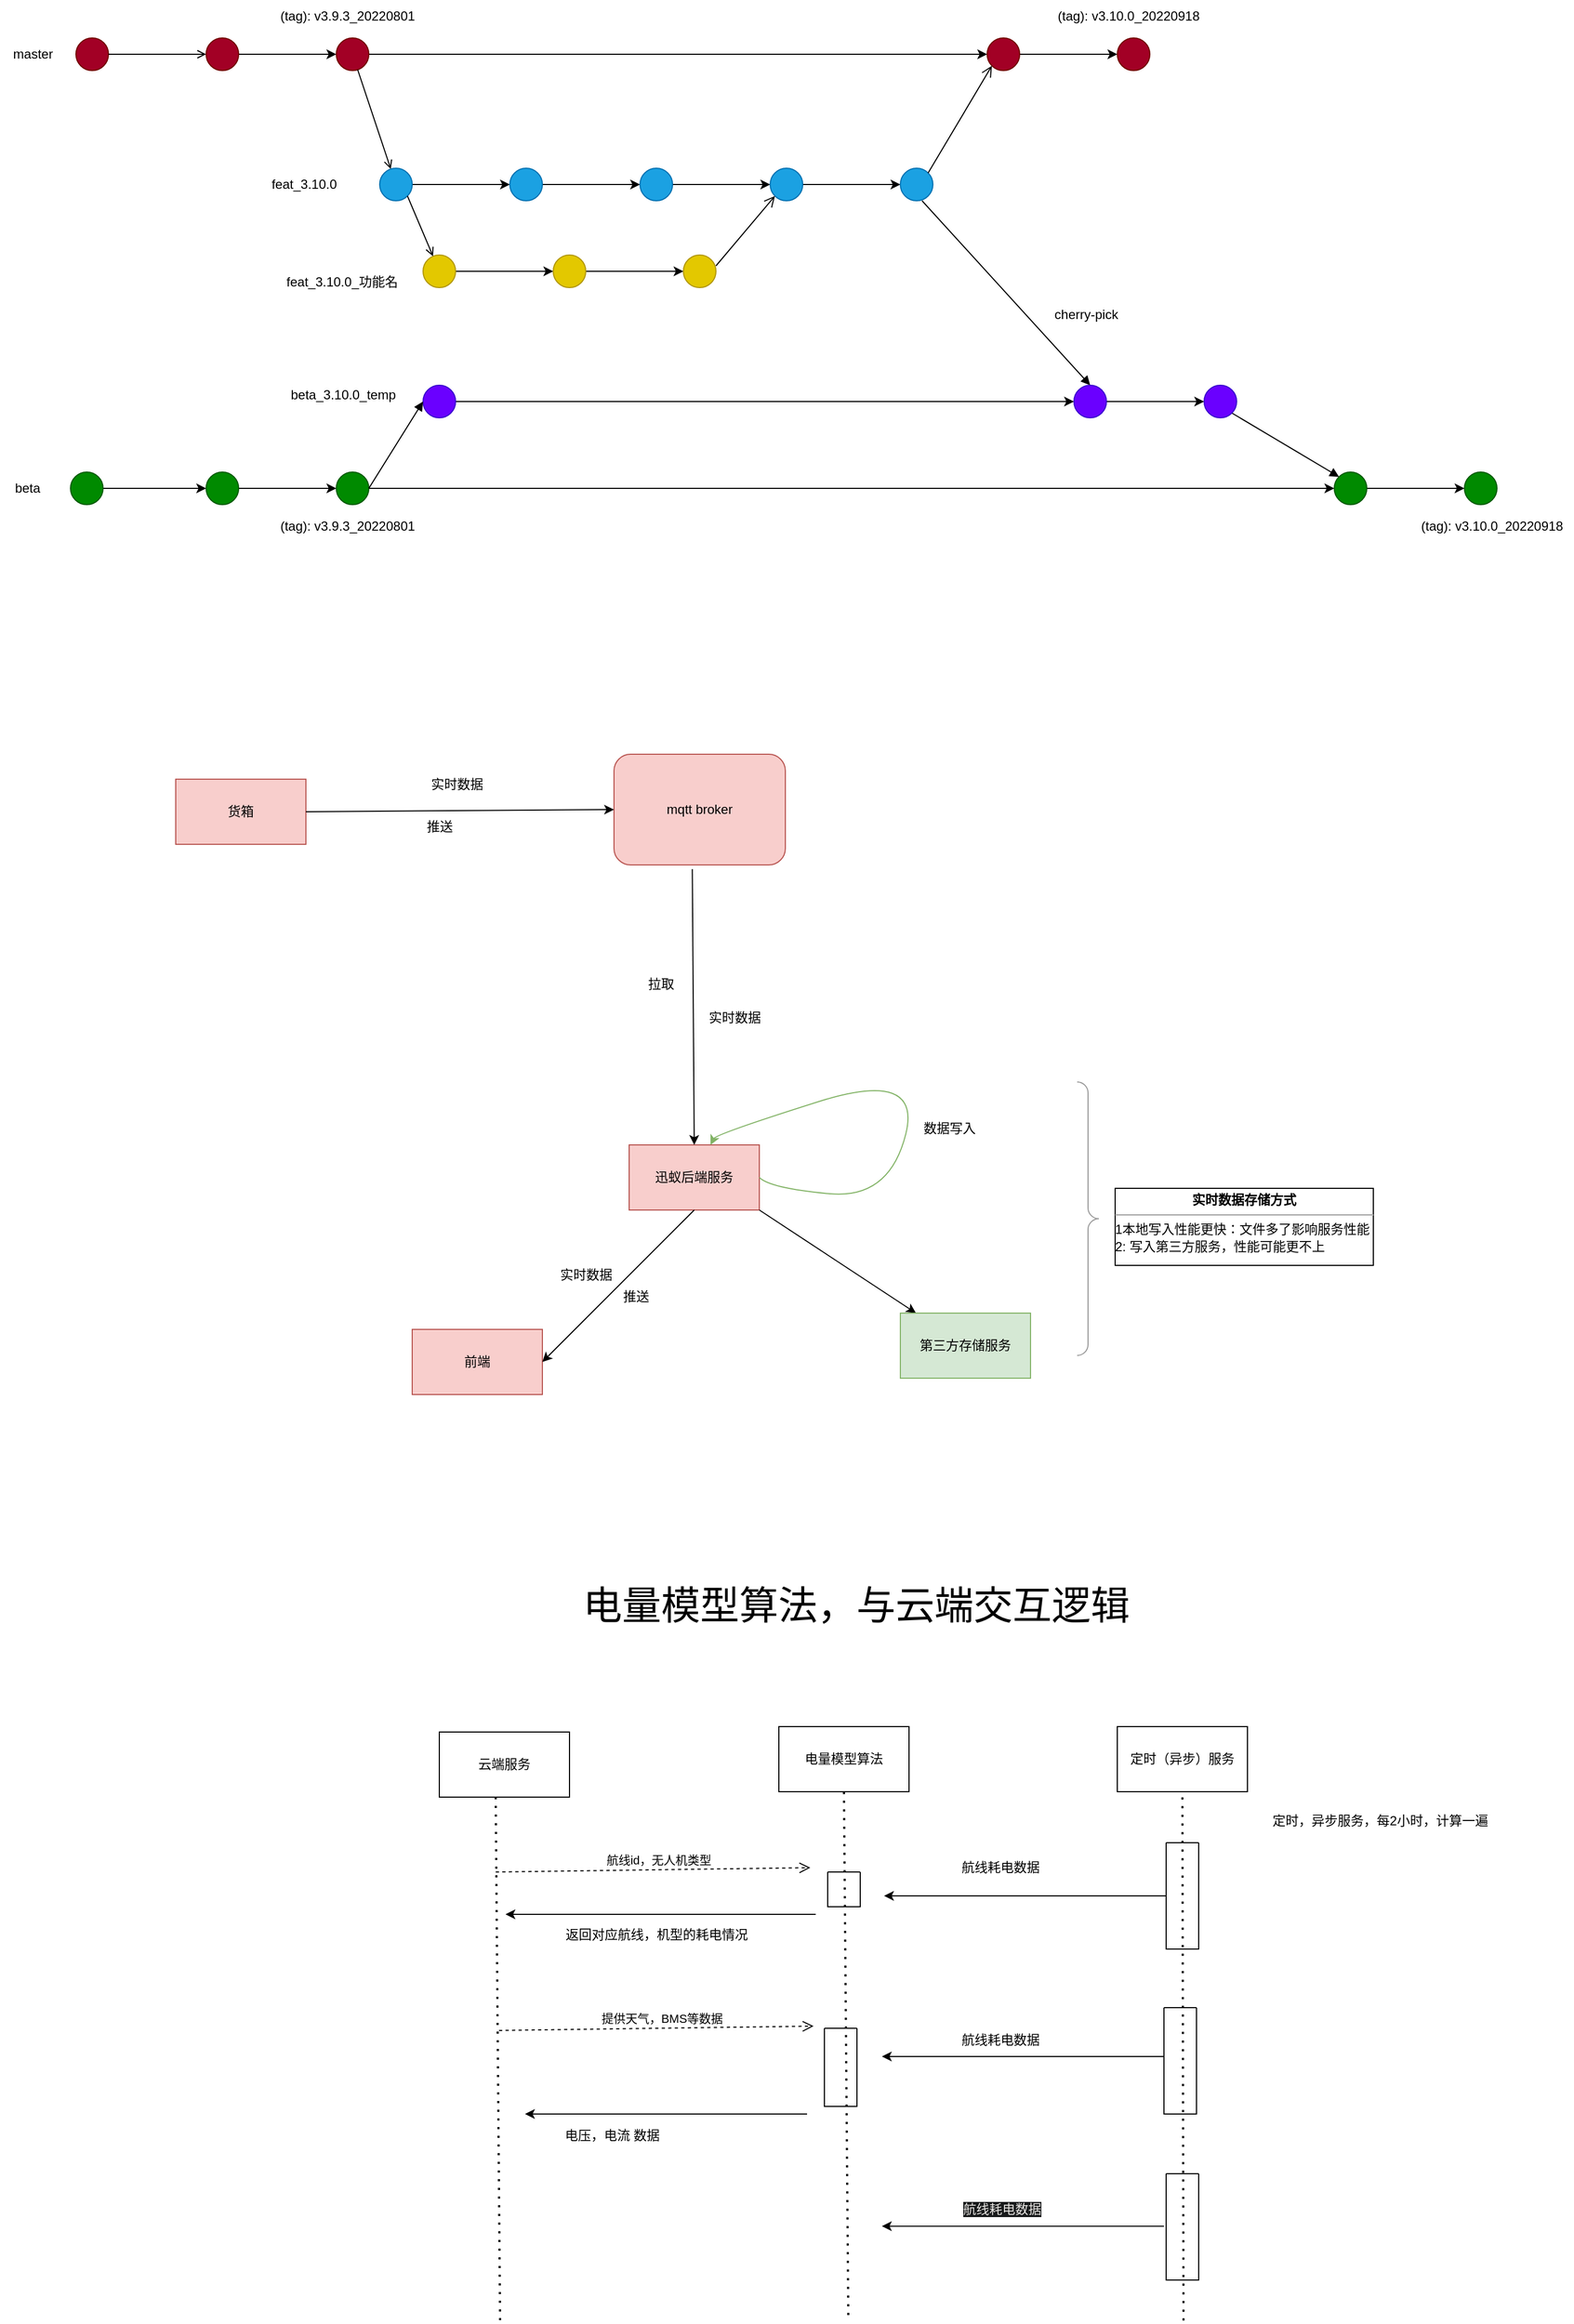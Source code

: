 <mxfile version="20.3.6" type="github">
  <diagram id="fiYvsRGj-Ckr7f4Zjicw" name="第 1 页">
    <mxGraphModel dx="1783" dy="963" grid="0" gridSize="10" guides="1" tooltips="1" connect="1" arrows="1" fold="1" page="0" pageScale="1" pageWidth="827" pageHeight="1169" background="#ffffff" math="0" shadow="0">
      <root>
        <mxCell id="0" />
        <mxCell id="1" parent="0" />
        <mxCell id="VEH-wnkZeilU0OfuMu5A-3" value="" style="ellipse;html=1;fillColor=#a20025;strokeColor=#6F0000;fontColor=#ffffff;" parent="1" vertex="1">
          <mxGeometry x="250" y="290" width="30" height="30" as="geometry" />
        </mxCell>
        <mxCell id="VEH-wnkZeilU0OfuMu5A-4" value="" style="endArrow=open;html=1;rounded=0;align=center;verticalAlign=top;endFill=0;labelBackgroundColor=none;endSize=6;" parent="1" source="VEH-wnkZeilU0OfuMu5A-3" target="VEH-wnkZeilU0OfuMu5A-5" edge="1">
          <mxGeometry relative="1" as="geometry">
            <mxPoint x="460" y="300" as="targetPoint" />
          </mxGeometry>
        </mxCell>
        <mxCell id="VEH-wnkZeilU0OfuMu5A-10" style="edgeStyle=orthogonalEdgeStyle;rounded=0;orthogonalLoop=1;jettySize=auto;html=1;entryX=0;entryY=0.5;entryDx=0;entryDy=0;" parent="1" source="VEH-wnkZeilU0OfuMu5A-5" target="VEH-wnkZeilU0OfuMu5A-8" edge="1">
          <mxGeometry relative="1" as="geometry" />
        </mxCell>
        <mxCell id="VEH-wnkZeilU0OfuMu5A-5" value="" style="ellipse;html=1;fillColor=#a20025;fontColor=#ffffff;strokeColor=#6F0000;" parent="1" vertex="1">
          <mxGeometry x="370" y="290" width="30" height="30" as="geometry" />
        </mxCell>
        <mxCell id="VEH-wnkZeilU0OfuMu5A-7" value="master" style="text;html=1;align=center;verticalAlign=middle;resizable=0;points=[];autosize=1;strokeColor=none;fillColor=none;" parent="1" vertex="1">
          <mxGeometry x="180" y="290" width="60" height="30" as="geometry" />
        </mxCell>
        <mxCell id="VEH-wnkZeilU0OfuMu5A-42" value="" style="edgeStyle=orthogonalEdgeStyle;rounded=0;orthogonalLoop=1;jettySize=auto;html=1;" parent="1" source="VEH-wnkZeilU0OfuMu5A-8" target="VEH-wnkZeilU0OfuMu5A-41" edge="1">
          <mxGeometry relative="1" as="geometry" />
        </mxCell>
        <mxCell id="VEH-wnkZeilU0OfuMu5A-8" value="" style="ellipse;html=1;fillColor=#a20025;fontColor=#ffffff;strokeColor=#6F0000;" parent="1" vertex="1">
          <mxGeometry x="490" y="290" width="30" height="30" as="geometry" />
        </mxCell>
        <mxCell id="VEH-wnkZeilU0OfuMu5A-9" value="" style="endArrow=open;html=1;rounded=0;align=center;verticalAlign=top;endFill=0;labelBackgroundColor=none;endSize=6;" parent="1" source="VEH-wnkZeilU0OfuMu5A-8" target="VEH-wnkZeilU0OfuMu5A-11" edge="1">
          <mxGeometry relative="1" as="geometry">
            <mxPoint x="520" y="305" as="targetPoint" />
          </mxGeometry>
        </mxCell>
        <mxCell id="VEH-wnkZeilU0OfuMu5A-19" value="" style="edgeStyle=orthogonalEdgeStyle;rounded=0;orthogonalLoop=1;jettySize=auto;html=1;" parent="1" source="VEH-wnkZeilU0OfuMu5A-11" target="VEH-wnkZeilU0OfuMu5A-18" edge="1">
          <mxGeometry relative="1" as="geometry" />
        </mxCell>
        <mxCell id="VEH-wnkZeilU0OfuMu5A-11" value="" style="ellipse;html=1;fillColor=#1ba1e2;fontColor=#ffffff;strokeColor=#006EAF;" parent="1" vertex="1">
          <mxGeometry x="530.0" y="410" width="30" height="30" as="geometry" />
        </mxCell>
        <mxCell id="VEH-wnkZeilU0OfuMu5A-13" value="feat_3.10.0" style="text;html=1;align=center;verticalAlign=middle;resizable=0;points=[];autosize=1;strokeColor=none;fillColor=none;" parent="1" vertex="1">
          <mxGeometry x="420" y="410" width="80" height="30" as="geometry" />
        </mxCell>
        <mxCell id="VEH-wnkZeilU0OfuMu5A-21" value="" style="edgeStyle=orthogonalEdgeStyle;rounded=0;orthogonalLoop=1;jettySize=auto;html=1;" parent="1" source="VEH-wnkZeilU0OfuMu5A-18" target="VEH-wnkZeilU0OfuMu5A-20" edge="1">
          <mxGeometry relative="1" as="geometry" />
        </mxCell>
        <mxCell id="VEH-wnkZeilU0OfuMu5A-18" value="" style="ellipse;html=1;fillColor=#1ba1e2;fontColor=#ffffff;strokeColor=#006EAF;" parent="1" vertex="1">
          <mxGeometry x="650.0" y="410" width="30" height="30" as="geometry" />
        </mxCell>
        <mxCell id="VEH-wnkZeilU0OfuMu5A-39" value="" style="edgeStyle=orthogonalEdgeStyle;rounded=0;orthogonalLoop=1;jettySize=auto;html=1;" parent="1" source="VEH-wnkZeilU0OfuMu5A-20" target="VEH-wnkZeilU0OfuMu5A-38" edge="1">
          <mxGeometry relative="1" as="geometry" />
        </mxCell>
        <mxCell id="VEH-wnkZeilU0OfuMu5A-20" value="" style="ellipse;html=1;fillColor=#1ba1e2;fontColor=#ffffff;strokeColor=#006EAF;" parent="1" vertex="1">
          <mxGeometry x="770.0" y="410" width="30" height="30" as="geometry" />
        </mxCell>
        <mxCell id="VEH-wnkZeilU0OfuMu5A-35" value="" style="edgeStyle=orthogonalEdgeStyle;rounded=0;orthogonalLoop=1;jettySize=auto;html=1;" parent="1" source="VEH-wnkZeilU0OfuMu5A-31" target="VEH-wnkZeilU0OfuMu5A-34" edge="1">
          <mxGeometry relative="1" as="geometry" />
        </mxCell>
        <mxCell id="VEH-wnkZeilU0OfuMu5A-31" value="" style="ellipse;html=1;fillColor=#e3c800;fontColor=#000000;strokeColor=#B09500;" parent="1" vertex="1">
          <mxGeometry x="570" y="490" width="30" height="30" as="geometry" />
        </mxCell>
        <mxCell id="VEH-wnkZeilU0OfuMu5A-32" value="" style="endArrow=open;html=1;rounded=0;align=center;verticalAlign=top;endFill=0;labelBackgroundColor=none;endSize=6;exitX=1;exitY=1;exitDx=0;exitDy=0;" parent="1" source="VEH-wnkZeilU0OfuMu5A-11" target="VEH-wnkZeilU0OfuMu5A-31" edge="1">
          <mxGeometry relative="1" as="geometry">
            <mxPoint x="560" y="450" as="sourcePoint" />
          </mxGeometry>
        </mxCell>
        <mxCell id="VEH-wnkZeilU0OfuMu5A-33" value="feat_3.10.0_功能名" style="text;html=1;align=center;verticalAlign=middle;resizable=0;points=[];autosize=1;strokeColor=none;fillColor=none;" parent="1" vertex="1">
          <mxGeometry x="430" y="500" width="130" height="30" as="geometry" />
        </mxCell>
        <mxCell id="VEH-wnkZeilU0OfuMu5A-37" value="" style="edgeStyle=orthogonalEdgeStyle;rounded=0;orthogonalLoop=1;jettySize=auto;html=1;" parent="1" source="VEH-wnkZeilU0OfuMu5A-34" target="VEH-wnkZeilU0OfuMu5A-36" edge="1">
          <mxGeometry relative="1" as="geometry" />
        </mxCell>
        <mxCell id="VEH-wnkZeilU0OfuMu5A-34" value="" style="ellipse;html=1;fillColor=#e3c800;fontColor=#000000;strokeColor=#B09500;" parent="1" vertex="1">
          <mxGeometry x="690" y="490" width="30" height="30" as="geometry" />
        </mxCell>
        <mxCell id="VEH-wnkZeilU0OfuMu5A-36" value="" style="ellipse;html=1;fillColor=#e3c800;fontColor=#000000;strokeColor=#B09500;" parent="1" vertex="1">
          <mxGeometry x="810" y="490" width="30" height="30" as="geometry" />
        </mxCell>
        <mxCell id="VEH-wnkZeilU0OfuMu5A-44" value="" style="edgeStyle=orthogonalEdgeStyle;rounded=0;orthogonalLoop=1;jettySize=auto;html=1;" parent="1" source="VEH-wnkZeilU0OfuMu5A-38" target="VEH-wnkZeilU0OfuMu5A-43" edge="1">
          <mxGeometry relative="1" as="geometry" />
        </mxCell>
        <mxCell id="VEH-wnkZeilU0OfuMu5A-38" value="" style="ellipse;html=1;fillColor=#1ba1e2;fontColor=#ffffff;strokeColor=#006EAF;" parent="1" vertex="1">
          <mxGeometry x="890.0" y="410" width="30" height="30" as="geometry" />
        </mxCell>
        <mxCell id="VEH-wnkZeilU0OfuMu5A-40" value="" style="endArrow=open;startArrow=none;endFill=0;startFill=0;endSize=8;html=1;verticalAlign=bottom;labelBackgroundColor=none;strokeWidth=1;rounded=0;entryX=0;entryY=1;entryDx=0;entryDy=0;" parent="1" target="VEH-wnkZeilU0OfuMu5A-38" edge="1">
          <mxGeometry width="160" relative="1" as="geometry">
            <mxPoint x="840" y="500" as="sourcePoint" />
            <mxPoint x="950" y="489.17" as="targetPoint" />
          </mxGeometry>
        </mxCell>
        <mxCell id="y_yagytE4nNlA0Y7T4Ea-3" value="" style="edgeStyle=orthogonalEdgeStyle;rounded=0;orthogonalLoop=1;jettySize=auto;html=1;" parent="1" source="VEH-wnkZeilU0OfuMu5A-41" target="y_yagytE4nNlA0Y7T4Ea-2" edge="1">
          <mxGeometry relative="1" as="geometry" />
        </mxCell>
        <mxCell id="VEH-wnkZeilU0OfuMu5A-41" value="" style="ellipse;html=1;fillColor=#a20025;fontColor=#ffffff;strokeColor=#6F0000;" parent="1" vertex="1">
          <mxGeometry x="1090" y="290" width="30" height="30" as="geometry" />
        </mxCell>
        <mxCell id="VEH-wnkZeilU0OfuMu5A-43" value="" style="ellipse;html=1;fillColor=#1ba1e2;fontColor=#ffffff;strokeColor=#006EAF;" parent="1" vertex="1">
          <mxGeometry x="1010.0" y="410" width="30" height="30" as="geometry" />
        </mxCell>
        <mxCell id="VEH-wnkZeilU0OfuMu5A-45" value="" style="endArrow=open;startArrow=none;endFill=0;startFill=0;endSize=8;html=1;verticalAlign=bottom;labelBackgroundColor=none;strokeWidth=1;rounded=0;exitX=1;exitY=0;exitDx=0;exitDy=0;entryX=0;entryY=1;entryDx=0;entryDy=0;" parent="1" source="VEH-wnkZeilU0OfuMu5A-43" target="VEH-wnkZeilU0OfuMu5A-41" edge="1">
          <mxGeometry width="160" relative="1" as="geometry">
            <mxPoint x="1010" y="390.0" as="sourcePoint" />
            <mxPoint x="1060" y="320" as="targetPoint" />
          </mxGeometry>
        </mxCell>
        <mxCell id="VEH-wnkZeilU0OfuMu5A-59" value="" style="edgeStyle=orthogonalEdgeStyle;rounded=0;orthogonalLoop=1;jettySize=auto;html=1;" parent="1" source="VEH-wnkZeilU0OfuMu5A-55" target="VEH-wnkZeilU0OfuMu5A-58" edge="1">
          <mxGeometry relative="1" as="geometry" />
        </mxCell>
        <mxCell id="VEH-wnkZeilU0OfuMu5A-55" value="" style="ellipse;html=1;fillColor=#008a00;fontColor=#ffffff;strokeColor=#005700;" parent="1" vertex="1">
          <mxGeometry x="245" y="690" width="30" height="30" as="geometry" />
        </mxCell>
        <mxCell id="VEH-wnkZeilU0OfuMu5A-57" value="beta" style="text;html=1;align=center;verticalAlign=middle;resizable=0;points=[];autosize=1;strokeColor=none;fillColor=none;" parent="1" vertex="1">
          <mxGeometry x="180" y="690" width="50" height="30" as="geometry" />
        </mxCell>
        <mxCell id="VEH-wnkZeilU0OfuMu5A-61" value="" style="edgeStyle=orthogonalEdgeStyle;rounded=0;orthogonalLoop=1;jettySize=auto;html=1;" parent="1" source="VEH-wnkZeilU0OfuMu5A-58" target="VEH-wnkZeilU0OfuMu5A-60" edge="1">
          <mxGeometry relative="1" as="geometry" />
        </mxCell>
        <mxCell id="VEH-wnkZeilU0OfuMu5A-58" value="" style="ellipse;html=1;fillColor=#008a00;fontColor=#ffffff;strokeColor=#005700;" parent="1" vertex="1">
          <mxGeometry x="370" y="690" width="30" height="30" as="geometry" />
        </mxCell>
        <mxCell id="VEH-wnkZeilU0OfuMu5A-105" value="" style="edgeStyle=orthogonalEdgeStyle;rounded=0;orthogonalLoop=1;jettySize=auto;html=1;" parent="1" source="VEH-wnkZeilU0OfuMu5A-60" target="VEH-wnkZeilU0OfuMu5A-104" edge="1">
          <mxGeometry relative="1" as="geometry" />
        </mxCell>
        <mxCell id="VEH-wnkZeilU0OfuMu5A-60" value="" style="ellipse;html=1;fillColor=#008a00;fontColor=#ffffff;strokeColor=#005700;direction=south;" parent="1" vertex="1">
          <mxGeometry x="490" y="690" width="30" height="30" as="geometry" />
        </mxCell>
        <mxCell id="VEH-wnkZeilU0OfuMu5A-71" value="" style="edgeStyle=orthogonalEdgeStyle;rounded=0;orthogonalLoop=1;jettySize=auto;html=1;entryX=0;entryY=0.5;entryDx=0;entryDy=0;" parent="1" source="VEH-wnkZeilU0OfuMu5A-64" target="VEH-wnkZeilU0OfuMu5A-92" edge="1">
          <mxGeometry relative="1" as="geometry">
            <mxPoint x="690" y="625.0" as="targetPoint" />
          </mxGeometry>
        </mxCell>
        <mxCell id="VEH-wnkZeilU0OfuMu5A-64" value="" style="ellipse;html=1;fillColor=#6a00ff;fontColor=#ffffff;strokeColor=#3700CC;" parent="1" vertex="1">
          <mxGeometry x="570" y="610" width="30" height="30" as="geometry" />
        </mxCell>
        <mxCell id="VEH-wnkZeilU0OfuMu5A-66" value="" style="html=1;verticalAlign=bottom;labelBackgroundColor=none;endArrow=block;endFill=1;rounded=0;exitX=0.5;exitY=0;exitDx=0;exitDy=0;entryX=0;entryY=0.5;entryDx=0;entryDy=0;" parent="1" source="VEH-wnkZeilU0OfuMu5A-60" target="VEH-wnkZeilU0OfuMu5A-64" edge="1">
          <mxGeometry width="160" relative="1" as="geometry">
            <mxPoint x="570" y="590" as="sourcePoint" />
            <mxPoint x="730" y="590" as="targetPoint" />
          </mxGeometry>
        </mxCell>
        <mxCell id="VEH-wnkZeilU0OfuMu5A-68" value="&lt;br&gt;beta_3.10.0_temp" style="text;html=1;align=center;verticalAlign=middle;resizable=0;points=[];autosize=1;strokeColor=none;fillColor=none;" parent="1" vertex="1">
          <mxGeometry x="438" y="590" width="115" height="41" as="geometry" />
        </mxCell>
        <mxCell id="VEH-wnkZeilU0OfuMu5A-81" value="" style="html=1;verticalAlign=bottom;labelBackgroundColor=none;endArrow=block;endFill=1;rounded=0;entryX=0.5;entryY=0;entryDx=0;entryDy=0;" parent="1" target="VEH-wnkZeilU0OfuMu5A-92" edge="1">
          <mxGeometry width="160" relative="1" as="geometry">
            <mxPoint x="1030" y="440" as="sourcePoint" />
            <mxPoint x="1130" y="520" as="targetPoint" />
          </mxGeometry>
        </mxCell>
        <mxCell id="VEH-wnkZeilU0OfuMu5A-83" value="cherry-pick" style="text;html=1;align=center;verticalAlign=middle;resizable=0;points=[];autosize=1;strokeColor=none;fillColor=none;" parent="1" vertex="1">
          <mxGeometry x="1142" y="532" width="77" height="26" as="geometry" />
        </mxCell>
        <mxCell id="VEH-wnkZeilU0OfuMu5A-96" value="" style="edgeStyle=orthogonalEdgeStyle;rounded=0;orthogonalLoop=1;jettySize=auto;html=1;" parent="1" source="VEH-wnkZeilU0OfuMu5A-92" target="VEH-wnkZeilU0OfuMu5A-95" edge="1">
          <mxGeometry relative="1" as="geometry" />
        </mxCell>
        <mxCell id="VEH-wnkZeilU0OfuMu5A-92" value="" style="ellipse;html=1;fillColor=#6a00ff;fontColor=#ffffff;strokeColor=#3700CC;" parent="1" vertex="1">
          <mxGeometry x="1170" y="610" width="30" height="30" as="geometry" />
        </mxCell>
        <mxCell id="VEH-wnkZeilU0OfuMu5A-94" value="" style="html=1;verticalAlign=bottom;labelBackgroundColor=none;endArrow=block;endFill=1;rounded=0;exitX=1;exitY=1;exitDx=0;exitDy=0;entryX=0;entryY=1;entryDx=0;entryDy=0;" parent="1" source="VEH-wnkZeilU0OfuMu5A-95" target="VEH-wnkZeilU0OfuMu5A-104" edge="1">
          <mxGeometry width="160" relative="1" as="geometry">
            <mxPoint x="1250" y="650" as="sourcePoint" />
            <mxPoint x="1420" y="700" as="targetPoint" />
          </mxGeometry>
        </mxCell>
        <mxCell id="VEH-wnkZeilU0OfuMu5A-95" value="" style="ellipse;html=1;fillColor=#6a00ff;fontColor=#ffffff;strokeColor=#3700CC;" parent="1" vertex="1">
          <mxGeometry x="1290" y="610" width="30" height="30" as="geometry" />
        </mxCell>
        <mxCell id="VEH-wnkZeilU0OfuMu5A-107" value="" style="edgeStyle=orthogonalEdgeStyle;rounded=0;orthogonalLoop=1;jettySize=auto;html=1;" parent="1" source="VEH-wnkZeilU0OfuMu5A-104" target="VEH-wnkZeilU0OfuMu5A-106" edge="1">
          <mxGeometry relative="1" as="geometry" />
        </mxCell>
        <mxCell id="VEH-wnkZeilU0OfuMu5A-104" value="" style="ellipse;html=1;fillColor=#008a00;fontColor=#ffffff;strokeColor=#005700;direction=south;" parent="1" vertex="1">
          <mxGeometry x="1410" y="690" width="30" height="30" as="geometry" />
        </mxCell>
        <mxCell id="VEH-wnkZeilU0OfuMu5A-106" value="" style="ellipse;html=1;fillColor=#008a00;fontColor=#ffffff;strokeColor=#005700;direction=south;" parent="1" vertex="1">
          <mxGeometry x="1530" y="690" width="30" height="30" as="geometry" />
        </mxCell>
        <mxCell id="y_yagytE4nNlA0Y7T4Ea-1" value="(tag): v3.9.3_20220801" style="text;html=1;align=center;verticalAlign=middle;resizable=0;points=[];autosize=1;strokeColor=none;fillColor=none;" parent="1" vertex="1">
          <mxGeometry x="425" y="255" width="150" height="30" as="geometry" />
        </mxCell>
        <mxCell id="y_yagytE4nNlA0Y7T4Ea-2" value="" style="ellipse;html=1;fillColor=#a20025;fontColor=#ffffff;strokeColor=#6F0000;" parent="1" vertex="1">
          <mxGeometry x="1210" y="290" width="30" height="30" as="geometry" />
        </mxCell>
        <mxCell id="y_yagytE4nNlA0Y7T4Ea-6" value="(tag): v3.10.0_20220918" style="text;html=1;align=center;verticalAlign=middle;resizable=0;points=[];autosize=1;strokeColor=none;fillColor=none;" parent="1" vertex="1">
          <mxGeometry x="1145" y="255" width="150" height="30" as="geometry" />
        </mxCell>
        <mxCell id="y_yagytE4nNlA0Y7T4Ea-7" value="(tag): v3.9.3_20220801" style="text;html=1;align=center;verticalAlign=middle;resizable=0;points=[];autosize=1;strokeColor=none;fillColor=none;" parent="1" vertex="1">
          <mxGeometry x="425" y="725" width="150" height="30" as="geometry" />
        </mxCell>
        <mxCell id="y_yagytE4nNlA0Y7T4Ea-8" value="(tag): v3.10.0_20220918" style="text;html=1;align=center;verticalAlign=middle;resizable=0;points=[];autosize=1;strokeColor=none;fillColor=none;" parent="1" vertex="1">
          <mxGeometry x="1480" y="725" width="150" height="30" as="geometry" />
        </mxCell>
        <mxCell id="dXZXP3hMo1NVK2xQnVCi-1" value="货箱" style="rounded=0;whiteSpace=wrap;html=1;fillColor=#f8cecc;strokeColor=#b85450;" parent="1" vertex="1">
          <mxGeometry x="342" y="973" width="120" height="60" as="geometry" />
        </mxCell>
        <mxCell id="dXZXP3hMo1NVK2xQnVCi-2" style="edgeStyle=orthogonalEdgeStyle;rounded=0;orthogonalLoop=1;jettySize=auto;html=1;exitX=0.5;exitY=1;exitDx=0;exitDy=0;" parent="1" source="dXZXP3hMo1NVK2xQnVCi-1" target="dXZXP3hMo1NVK2xQnVCi-1" edge="1">
          <mxGeometry relative="1" as="geometry" />
        </mxCell>
        <mxCell id="dXZXP3hMo1NVK2xQnVCi-3" value="mqtt broker" style="rounded=1;whiteSpace=wrap;html=1;fillColor=#f8cecc;strokeColor=#b85450;" parent="1" vertex="1">
          <mxGeometry x="746" y="950" width="158" height="102" as="geometry" />
        </mxCell>
        <mxCell id="dXZXP3hMo1NVK2xQnVCi-5" value="" style="endArrow=classic;html=1;rounded=0;exitX=1;exitY=0.5;exitDx=0;exitDy=0;entryX=0;entryY=0.5;entryDx=0;entryDy=0;" parent="1" source="dXZXP3hMo1NVK2xQnVCi-1" target="dXZXP3hMo1NVK2xQnVCi-3" edge="1">
          <mxGeometry width="50" height="50" relative="1" as="geometry">
            <mxPoint x="880" y="1203" as="sourcePoint" />
            <mxPoint x="930" y="1153" as="targetPoint" />
          </mxGeometry>
        </mxCell>
        <mxCell id="dXZXP3hMo1NVK2xQnVCi-6" value="实时数据" style="text;html=1;align=center;verticalAlign=middle;resizable=0;points=[];autosize=1;strokeColor=none;fillColor=none;" parent="1" vertex="1">
          <mxGeometry x="568" y="965" width="66" height="26" as="geometry" />
        </mxCell>
        <mxCell id="dXZXP3hMo1NVK2xQnVCi-7" value="迅蚁后端服务" style="rounded=0;whiteSpace=wrap;html=1;fillColor=#f8cecc;strokeColor=#b85450;" parent="1" vertex="1">
          <mxGeometry x="760" y="1310" width="120" height="60" as="geometry" />
        </mxCell>
        <mxCell id="dXZXP3hMo1NVK2xQnVCi-8" value="" style="endArrow=classic;html=1;rounded=0;exitX=0.457;exitY=1.038;exitDx=0;exitDy=0;exitPerimeter=0;entryX=0.5;entryY=0;entryDx=0;entryDy=0;" parent="1" source="dXZXP3hMo1NVK2xQnVCi-3" target="dXZXP3hMo1NVK2xQnVCi-7" edge="1">
          <mxGeometry width="50" height="50" relative="1" as="geometry">
            <mxPoint x="989" y="1204" as="sourcePoint" />
            <mxPoint x="1039" y="1154" as="targetPoint" />
          </mxGeometry>
        </mxCell>
        <mxCell id="dXZXP3hMo1NVK2xQnVCi-9" value="推送" style="text;html=1;align=center;verticalAlign=middle;resizable=0;points=[];autosize=1;strokeColor=none;fillColor=none;" parent="1" vertex="1">
          <mxGeometry x="564" y="1004" width="42" height="26" as="geometry" />
        </mxCell>
        <mxCell id="dXZXP3hMo1NVK2xQnVCi-10" value="拉取" style="text;html=1;align=center;verticalAlign=middle;resizable=0;points=[];autosize=1;strokeColor=none;fillColor=none;" parent="1" vertex="1">
          <mxGeometry x="768" y="1149" width="42" height="26" as="geometry" />
        </mxCell>
        <mxCell id="dXZXP3hMo1NVK2xQnVCi-11" value="实时数据" style="text;html=1;align=center;verticalAlign=middle;resizable=0;points=[];autosize=1;strokeColor=none;fillColor=none;" parent="1" vertex="1">
          <mxGeometry x="824" y="1180" width="66" height="26" as="geometry" />
        </mxCell>
        <mxCell id="dXZXP3hMo1NVK2xQnVCi-12" value="前端" style="rounded=0;whiteSpace=wrap;html=1;fillColor=#f8cecc;strokeColor=#b85450;" parent="1" vertex="1">
          <mxGeometry x="560" y="1480" width="120" height="60" as="geometry" />
        </mxCell>
        <mxCell id="dXZXP3hMo1NVK2xQnVCi-13" value="" style="endArrow=classic;html=1;rounded=0;exitX=0.5;exitY=1;exitDx=0;exitDy=0;entryX=1;entryY=0.5;entryDx=0;entryDy=0;" parent="1" source="dXZXP3hMo1NVK2xQnVCi-7" target="dXZXP3hMo1NVK2xQnVCi-12" edge="1">
          <mxGeometry width="50" height="50" relative="1" as="geometry">
            <mxPoint x="890" y="1290" as="sourcePoint" />
            <mxPoint x="940" y="1240" as="targetPoint" />
          </mxGeometry>
        </mxCell>
        <mxCell id="dXZXP3hMo1NVK2xQnVCi-14" value="推送" style="text;html=1;align=center;verticalAlign=middle;resizable=0;points=[];autosize=1;strokeColor=none;fillColor=none;" parent="1" vertex="1">
          <mxGeometry x="741" y="1435" width="50" height="30" as="geometry" />
        </mxCell>
        <mxCell id="dXZXP3hMo1NVK2xQnVCi-15" value="实时数据" style="text;html=1;align=center;verticalAlign=middle;resizable=0;points=[];autosize=1;strokeColor=none;fillColor=none;" parent="1" vertex="1">
          <mxGeometry x="685" y="1415" width="70" height="30" as="geometry" />
        </mxCell>
        <mxCell id="dXZXP3hMo1NVK2xQnVCi-17" value="" style="curved=1;endArrow=classic;html=1;rounded=0;exitX=1;exitY=0.5;exitDx=0;exitDy=0;fillColor=#d5e8d4;strokeColor=#82b366;" parent="1" source="dXZXP3hMo1NVK2xQnVCi-7" target="dXZXP3hMo1NVK2xQnVCi-7" edge="1">
          <mxGeometry width="50" height="50" relative="1" as="geometry">
            <mxPoint x="840" y="1350" as="sourcePoint" />
            <mxPoint x="880" y="1280" as="targetPoint" />
            <Array as="points">
              <mxPoint x="890" y="1350" />
              <mxPoint x="1000" y="1360" />
              <mxPoint x="1030" y="1240" />
              <mxPoint x="840" y="1300" />
            </Array>
          </mxGeometry>
        </mxCell>
        <mxCell id="dXZXP3hMo1NVK2xQnVCi-18" value="数据写入" style="text;html=1;align=center;verticalAlign=middle;resizable=0;points=[];autosize=1;strokeColor=none;fillColor=none;" parent="1" vertex="1">
          <mxGeometry x="1020" y="1280" width="70" height="30" as="geometry" />
        </mxCell>
        <mxCell id="dXZXP3hMo1NVK2xQnVCi-19" value="" style="endArrow=classic;html=1;rounded=0;exitX=1;exitY=1;exitDx=0;exitDy=0;" parent="1" source="dXZXP3hMo1NVK2xQnVCi-7" target="dXZXP3hMo1NVK2xQnVCi-20" edge="1">
          <mxGeometry width="50" height="50" relative="1" as="geometry">
            <mxPoint x="839" y="1467" as="sourcePoint" />
            <mxPoint x="1046" y="1481" as="targetPoint" />
          </mxGeometry>
        </mxCell>
        <mxCell id="dXZXP3hMo1NVK2xQnVCi-20" value="第三方存储服务" style="rounded=0;whiteSpace=wrap;html=1;fillColor=#d5e8d4;strokeColor=#82b366;" parent="1" vertex="1">
          <mxGeometry x="1010" y="1465" width="120" height="60" as="geometry" />
        </mxCell>
        <mxCell id="dXZXP3hMo1NVK2xQnVCi-23" value="" style="labelPosition=right;align=left;strokeWidth=1;shape=mxgraph.mockup.markup.curlyBrace;html=1;shadow=0;dashed=0;strokeColor=#999999;direction=north;rotation=-180;" parent="1" vertex="1">
          <mxGeometry x="1173" y="1252" width="20" height="252" as="geometry" />
        </mxCell>
        <mxCell id="dXZXP3hMo1NVK2xQnVCi-26" value="&lt;p style=&quot;margin:0px;margin-top:4px;text-align:center;&quot;&gt;&lt;b&gt;实时数据存储方式&lt;/b&gt;&lt;/p&gt;&lt;hr size=&quot;1&quot;&gt;&lt;div style=&quot;height:2px;&quot;&gt;1本地写入性能更快：文件多了影响服务性能&lt;/div&gt;&lt;div style=&quot;height:2px;&quot;&gt;&lt;br&gt;&lt;/div&gt;&lt;div style=&quot;height:2px;&quot;&gt;&lt;br&gt;&lt;/div&gt;&lt;div style=&quot;height:2px;&quot;&gt;&lt;br&gt;&lt;/div&gt;&lt;div style=&quot;height:2px;&quot;&gt;&lt;br&gt;&lt;/div&gt;&lt;div style=&quot;height:2px;&quot;&gt;&lt;br&gt;&lt;/div&gt;&lt;div style=&quot;height:2px;&quot;&gt;&lt;br&gt;&lt;/div&gt;&lt;div style=&quot;height:2px;&quot;&gt;&lt;br&gt;&lt;/div&gt;&lt;div style=&quot;height:2px;&quot;&gt;2: 写入第三方服务，性能可能更不上&lt;/div&gt;" style="verticalAlign=top;align=left;overflow=fill;fontSize=12;fontFamily=Helvetica;html=1;" parent="1" vertex="1">
          <mxGeometry x="1208" y="1350" width="238" height="71" as="geometry" />
        </mxCell>
        <mxCell id="DOv8sOopzhsBrgZL_tMY-1" value="云端服务" style="rounded=0;whiteSpace=wrap;html=1;" vertex="1" parent="1">
          <mxGeometry x="585" y="1851" width="120" height="60" as="geometry" />
        </mxCell>
        <mxCell id="DOv8sOopzhsBrgZL_tMY-2" value="电量模型算法" style="rounded=0;whiteSpace=wrap;html=1;" vertex="1" parent="1">
          <mxGeometry x="898" y="1846" width="120" height="60" as="geometry" />
        </mxCell>
        <mxCell id="DOv8sOopzhsBrgZL_tMY-3" value="定时（异步）服务" style="rounded=0;whiteSpace=wrap;html=1;" vertex="1" parent="1">
          <mxGeometry x="1210" y="1846" width="120" height="60" as="geometry" />
        </mxCell>
        <mxCell id="DOv8sOopzhsBrgZL_tMY-4" value="" style="endArrow=none;dashed=1;html=1;dashPattern=1 3;strokeWidth=2;rounded=0;entryX=0.433;entryY=0.996;entryDx=0;entryDy=0;entryPerimeter=0;" edge="1" parent="1" target="DOv8sOopzhsBrgZL_tMY-1">
          <mxGeometry width="50" height="50" relative="1" as="geometry">
            <mxPoint x="641" y="2393" as="sourcePoint" />
            <mxPoint x="980" y="2085" as="targetPoint" />
          </mxGeometry>
        </mxCell>
        <mxCell id="DOv8sOopzhsBrgZL_tMY-5" value="" style="endArrow=none;dashed=1;html=1;dashPattern=1 3;strokeWidth=2;rounded=0;entryX=0.5;entryY=1;entryDx=0;entryDy=0;" edge="1" parent="1" target="DOv8sOopzhsBrgZL_tMY-2">
          <mxGeometry width="50" height="50" relative="1" as="geometry">
            <mxPoint x="962.02" y="2388.24" as="sourcePoint" />
            <mxPoint x="951" y="1981" as="targetPoint" />
          </mxGeometry>
        </mxCell>
        <mxCell id="DOv8sOopzhsBrgZL_tMY-6" value="" style="endArrow=none;dashed=1;html=1;dashPattern=1 3;strokeWidth=2;rounded=0;entryX=0.5;entryY=1;entryDx=0;entryDy=0;" edge="1" parent="1" target="DOv8sOopzhsBrgZL_tMY-3">
          <mxGeometry width="50" height="50" relative="1" as="geometry">
            <mxPoint x="1271.02" y="2393.24" as="sourcePoint" />
            <mxPoint x="1266.98" y="1911.0" as="targetPoint" />
          </mxGeometry>
        </mxCell>
        <mxCell id="DOv8sOopzhsBrgZL_tMY-10" value="" style="swimlane;startSize=0;" vertex="1" parent="1">
          <mxGeometry x="1255" y="1953" width="30" height="98" as="geometry" />
        </mxCell>
        <mxCell id="DOv8sOopzhsBrgZL_tMY-13" value="航线id，无人机类型" style="endArrow=open;startArrow=none;endFill=0;startFill=0;endSize=8;html=1;verticalAlign=bottom;dashed=1;labelBackgroundColor=none;rounded=0;" edge="1" parent="1">
          <mxGeometry x="0.037" width="160" relative="1" as="geometry">
            <mxPoint x="637" y="1980" as="sourcePoint" />
            <mxPoint x="927" y="1976" as="targetPoint" />
            <mxPoint as="offset" />
          </mxGeometry>
        </mxCell>
        <mxCell id="DOv8sOopzhsBrgZL_tMY-16" value="" style="swimlane;startSize=0;" vertex="1" parent="1">
          <mxGeometry x="1253" y="2105" width="30" height="98" as="geometry" />
        </mxCell>
        <mxCell id="DOv8sOopzhsBrgZL_tMY-17" value="" style="swimlane;startSize=0;" vertex="1" parent="1">
          <mxGeometry x="1255" y="2258" width="30" height="98" as="geometry" />
        </mxCell>
        <mxCell id="DOv8sOopzhsBrgZL_tMY-18" value="" style="endArrow=classic;html=1;rounded=0;exitX=0;exitY=0.5;exitDx=0;exitDy=0;" edge="1" parent="1" source="DOv8sOopzhsBrgZL_tMY-10">
          <mxGeometry width="50" height="50" relative="1" as="geometry">
            <mxPoint x="930" y="2247" as="sourcePoint" />
            <mxPoint x="995" y="2002" as="targetPoint" />
          </mxGeometry>
        </mxCell>
        <mxCell id="DOv8sOopzhsBrgZL_tMY-19" value="航线耗电数据" style="text;html=1;align=center;verticalAlign=middle;resizable=0;points=[];autosize=1;strokeColor=none;fillColor=none;" vertex="1" parent="1">
          <mxGeometry x="1057" y="1963" width="90" height="26" as="geometry" />
        </mxCell>
        <mxCell id="DOv8sOopzhsBrgZL_tMY-20" value="" style="endArrow=classic;html=1;rounded=0;exitX=0;exitY=0.5;exitDx=0;exitDy=0;" edge="1" parent="1">
          <mxGeometry width="50" height="50" relative="1" as="geometry">
            <mxPoint x="1253" y="2150" as="sourcePoint" />
            <mxPoint x="993" y="2150" as="targetPoint" />
          </mxGeometry>
        </mxCell>
        <mxCell id="DOv8sOopzhsBrgZL_tMY-21" value="" style="endArrow=classic;html=1;rounded=0;exitX=0;exitY=0.5;exitDx=0;exitDy=0;" edge="1" parent="1">
          <mxGeometry width="50" height="50" relative="1" as="geometry">
            <mxPoint x="1253" y="2306.38" as="sourcePoint" />
            <mxPoint x="993" y="2306.38" as="targetPoint" />
          </mxGeometry>
        </mxCell>
        <mxCell id="DOv8sOopzhsBrgZL_tMY-22" value="航线耗电数据" style="text;html=1;align=center;verticalAlign=middle;resizable=0;points=[];autosize=1;strokeColor=none;fillColor=none;" vertex="1" parent="1">
          <mxGeometry x="1057" y="2122" width="90" height="26" as="geometry" />
        </mxCell>
        <mxCell id="DOv8sOopzhsBrgZL_tMY-23" value="&lt;meta charset=&quot;utf-8&quot;&gt;&lt;span style=&quot;color: rgb(232, 230, 227); font-family: Helvetica; font-size: 12px; font-style: normal; font-variant-ligatures: normal; font-variant-caps: normal; font-weight: 400; letter-spacing: normal; orphans: 2; text-align: center; text-indent: 0px; text-transform: none; widows: 2; word-spacing: 0px; -webkit-text-stroke-width: 0px; background-color: rgb(24, 26, 27); text-decoration-thickness: initial; text-decoration-style: initial; text-decoration-color: initial; float: none; display: inline !important;&quot;&gt;航线耗电数据&lt;/span&gt;" style="text;whiteSpace=wrap;html=1;" vertex="1" parent="1">
          <mxGeometry x="1066" y="2277" width="100" height="36" as="geometry" />
        </mxCell>
        <mxCell id="DOv8sOopzhsBrgZL_tMY-24" value="定时，异步服务，每2小时，计算一遍" style="text;html=1;align=center;verticalAlign=middle;resizable=0;points=[];autosize=1;strokeColor=none;fillColor=none;" vertex="1" parent="1">
          <mxGeometry x="1343" y="1920" width="217" height="26" as="geometry" />
        </mxCell>
        <mxCell id="DOv8sOopzhsBrgZL_tMY-25" value="" style="swimlane;startSize=0;" vertex="1" parent="1">
          <mxGeometry x="943" y="1980" width="30" height="32" as="geometry" />
        </mxCell>
        <mxCell id="DOv8sOopzhsBrgZL_tMY-28" value="" style="endArrow=classic;html=1;rounded=0;" edge="1" parent="1">
          <mxGeometry width="50" height="50" relative="1" as="geometry">
            <mxPoint x="932" y="2019" as="sourcePoint" />
            <mxPoint x="646" y="2019" as="targetPoint" />
          </mxGeometry>
        </mxCell>
        <mxCell id="DOv8sOopzhsBrgZL_tMY-29" value="返回对应航线，机型的耗电情况" style="text;html=1;align=center;verticalAlign=middle;resizable=0;points=[];autosize=1;strokeColor=none;fillColor=none;" vertex="1" parent="1">
          <mxGeometry x="692" y="2025" width="186" height="26" as="geometry" />
        </mxCell>
        <mxCell id="DOv8sOopzhsBrgZL_tMY-30" value="提供天气，BMS等数据" style="endArrow=open;startArrow=none;endFill=0;startFill=0;endSize=8;html=1;verticalAlign=bottom;dashed=1;labelBackgroundColor=none;rounded=0;" edge="1" parent="1">
          <mxGeometry x="0.037" width="160" relative="1" as="geometry">
            <mxPoint x="640" y="2126" as="sourcePoint" />
            <mxPoint x="930" y="2122" as="targetPoint" />
            <mxPoint as="offset" />
          </mxGeometry>
        </mxCell>
        <mxCell id="DOv8sOopzhsBrgZL_tMY-31" value="" style="swimlane;startSize=0;" vertex="1" parent="1">
          <mxGeometry x="940" y="2124" width="30" height="72" as="geometry" />
        </mxCell>
        <mxCell id="DOv8sOopzhsBrgZL_tMY-33" value="" style="endArrow=classic;html=1;rounded=0;exitX=0;exitY=0.5;exitDx=0;exitDy=0;" edge="1" parent="1">
          <mxGeometry width="50" height="50" relative="1" as="geometry">
            <mxPoint x="924" y="2203" as="sourcePoint" />
            <mxPoint x="664" y="2203" as="targetPoint" />
          </mxGeometry>
        </mxCell>
        <mxCell id="DOv8sOopzhsBrgZL_tMY-34" value="电压，电流 数据" style="text;html=1;align=center;verticalAlign=middle;resizable=0;points=[];autosize=1;strokeColor=none;fillColor=none;" vertex="1" parent="1">
          <mxGeometry x="691" y="2210" width="105" height="26" as="geometry" />
        </mxCell>
        <mxCell id="DOv8sOopzhsBrgZL_tMY-35" value="&lt;font style=&quot;font-size: 36px;&quot;&gt;电量模型算法，与云端交互逻辑&lt;/font&gt;" style="text;html=1;align=center;verticalAlign=middle;resizable=0;points=[];autosize=1;strokeColor=none;fillColor=none;" vertex="1" parent="1">
          <mxGeometry x="708" y="1706" width="522" height="55" as="geometry" />
        </mxCell>
      </root>
    </mxGraphModel>
  </diagram>
</mxfile>
